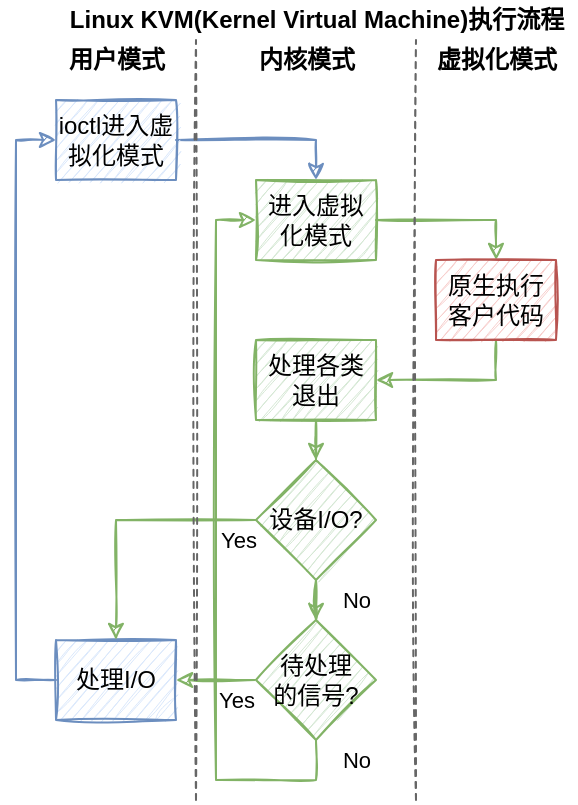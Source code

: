<?xml version="1.0"?>
<mxfile version="18.1.3">
  <diagram id="EjLPqHsa3jpSlwRIpOHd" name="Page-1">
    <mxGraphModel dx="2" dy="1" grid="1" gridSize="10" guides="1" tooltips="1" connect="1" arrows="1" fold="1" page="1" pageScale="1" pageWidth="850" pageHeight="1100" math="0" shadow="0">
      <root>
        <mxCell id="0"/>
        <mxCell id="1" parent="0"/>
        <mxCell id="koXDlwmjDdaLfzvJnXQm-22" style="edgeStyle=orthogonalEdgeStyle;rounded=0;sketch=1;orthogonalLoop=1;jettySize=auto;html=1;entryX=0.5;entryY=0;entryDx=0;entryDy=0;fillColor=#dae8fc;strokeColor=#6c8ebf;" parent="1" source="koXDlwmjDdaLfzvJnXQm-1" target="koXDlwmjDdaLfzvJnXQm-2" edge="1">
          <mxGeometry relative="1" as="geometry"/>
        </mxCell>
        <mxCell id="koXDlwmjDdaLfzvJnXQm-1" value="ioctl&#x8FDB;&#x5165;&#x865A;&#x62DF;&#x5316;&#x6A21;&#x5F0F;" style="rounded=0;whiteSpace=wrap;html=1;fillColor=#dae8fc;strokeColor=#6c8ebf;sketch=1;" parent="1" vertex="1">
          <mxGeometry x="100" y="80" width="60" height="40" as="geometry"/>
        </mxCell>
        <mxCell id="koXDlwmjDdaLfzvJnXQm-9" style="edgeStyle=orthogonalEdgeStyle;rounded=0;orthogonalLoop=1;jettySize=auto;html=1;fillColor=#d5e8d4;strokeColor=#82b366;sketch=1;entryX=0.5;entryY=0;entryDx=0;entryDy=0;" parent="1" source="koXDlwmjDdaLfzvJnXQm-2" target="koXDlwmjDdaLfzvJnXQm-3" edge="1">
          <mxGeometry relative="1" as="geometry">
            <mxPoint x="360" y="120" as="targetPoint"/>
            <Array as="points">
              <mxPoint x="320" y="140"/>
            </Array>
          </mxGeometry>
        </mxCell>
        <mxCell id="koXDlwmjDdaLfzvJnXQm-2" value="&#x8FDB;&#x5165;&#x865A;&#x62DF;&#x5316;&#x6A21;&#x5F0F;" style="rounded=0;whiteSpace=wrap;html=1;fillColor=#d5e8d4;strokeColor=#82b366;sketch=1;" parent="1" vertex="1">
          <mxGeometry x="200" y="120" width="60" height="40" as="geometry"/>
        </mxCell>
        <mxCell id="koXDlwmjDdaLfzvJnXQm-10" style="edgeStyle=orthogonalEdgeStyle;rounded=0;orthogonalLoop=1;jettySize=auto;html=1;fillColor=#d5e8d4;strokeColor=#82b366;sketch=1;exitX=0.5;exitY=1;exitDx=0;exitDy=0;" parent="1" source="koXDlwmjDdaLfzvJnXQm-3" target="koXDlwmjDdaLfzvJnXQm-4" edge="1">
          <mxGeometry relative="1" as="geometry">
            <mxPoint x="360" y="230" as="sourcePoint"/>
            <Array as="points">
              <mxPoint x="320" y="220"/>
            </Array>
          </mxGeometry>
        </mxCell>
        <mxCell id="koXDlwmjDdaLfzvJnXQm-3" value="&#x539F;&#x751F;&#x6267;&#x884C;&#x5BA2;&#x6237;&#x4EE3;&#x7801;" style="rounded=0;whiteSpace=wrap;html=1;fillColor=#f8cecc;strokeColor=#b85450;sketch=1;" parent="1" vertex="1">
          <mxGeometry x="290" y="160" width="60" height="40" as="geometry"/>
        </mxCell>
        <mxCell id="koXDlwmjDdaLfzvJnXQm-11" style="edgeStyle=orthogonalEdgeStyle;rounded=0;orthogonalLoop=1;jettySize=auto;html=1;fillColor=#d5e8d4;strokeColor=#82b366;sketch=1;" parent="1" source="koXDlwmjDdaLfzvJnXQm-4" target="koXDlwmjDdaLfzvJnXQm-6" edge="1">
          <mxGeometry relative="1" as="geometry"/>
        </mxCell>
        <mxCell id="koXDlwmjDdaLfzvJnXQm-4" value="&#x5904;&#x7406;&#x5404;&#x7C7B;&#x9000;&#x51FA;" style="rounded=0;whiteSpace=wrap;html=1;fillColor=#d5e8d4;strokeColor=#82b366;sketch=1;" parent="1" vertex="1">
          <mxGeometry x="200" y="200" width="60" height="40" as="geometry"/>
        </mxCell>
        <mxCell id="koXDlwmjDdaLfzvJnXQm-19" style="edgeStyle=orthogonalEdgeStyle;rounded=0;orthogonalLoop=1;jettySize=auto;html=1;fillColor=#dae8fc;strokeColor=#6c8ebf;sketch=1;" parent="1" source="koXDlwmjDdaLfzvJnXQm-5" target="koXDlwmjDdaLfzvJnXQm-1" edge="1">
          <mxGeometry relative="1" as="geometry">
            <Array as="points">
              <mxPoint x="80" y="370"/>
              <mxPoint x="80" y="100"/>
            </Array>
          </mxGeometry>
        </mxCell>
        <mxCell id="koXDlwmjDdaLfzvJnXQm-5" value="&#x5904;&#x7406;I/O" style="rounded=0;whiteSpace=wrap;html=1;fillColor=#dae8fc;strokeColor=#6c8ebf;sketch=1;" parent="1" vertex="1">
          <mxGeometry x="100" y="350" width="60" height="40" as="geometry"/>
        </mxCell>
        <mxCell id="koXDlwmjDdaLfzvJnXQm-12" value="No" style="edgeStyle=orthogonalEdgeStyle;rounded=0;orthogonalLoop=1;jettySize=auto;html=1;fillColor=#d5e8d4;strokeColor=#82b366;sketch=1;" parent="1" source="koXDlwmjDdaLfzvJnXQm-6" target="koXDlwmjDdaLfzvJnXQm-7" edge="1">
          <mxGeometry x="0.667" y="20" relative="1" as="geometry">
            <mxPoint as="offset"/>
          </mxGeometry>
        </mxCell>
        <mxCell id="koXDlwmjDdaLfzvJnXQm-13" value="Yes" style="edgeStyle=orthogonalEdgeStyle;rounded=0;orthogonalLoop=1;jettySize=auto;html=1;fillColor=#d5e8d4;strokeColor=#82b366;sketch=1;" parent="1" source="koXDlwmjDdaLfzvJnXQm-6" target="koXDlwmjDdaLfzvJnXQm-5" edge="1">
          <mxGeometry x="-0.857" y="10" relative="1" as="geometry">
            <mxPoint as="offset"/>
          </mxGeometry>
        </mxCell>
        <mxCell id="koXDlwmjDdaLfzvJnXQm-6" value="&#x8BBE;&#x5907;I/O?" style="rhombus;whiteSpace=wrap;html=1;fillColor=#d5e8d4;strokeColor=#82b366;sketch=1;" parent="1" vertex="1">
          <mxGeometry x="200" y="260" width="60" height="60" as="geometry"/>
        </mxCell>
        <mxCell id="koXDlwmjDdaLfzvJnXQm-14" value="No" style="edgeStyle=orthogonalEdgeStyle;rounded=0;orthogonalLoop=1;jettySize=auto;html=1;fillColor=#d5e8d4;strokeColor=#82b366;sketch=1;" parent="1" source="koXDlwmjDdaLfzvJnXQm-7" target="koXDlwmjDdaLfzvJnXQm-2" edge="1">
          <mxGeometry x="-0.947" y="20" relative="1" as="geometry">
            <Array as="points">
              <mxPoint x="230" y="420"/>
              <mxPoint x="180" y="420"/>
              <mxPoint x="180" y="140"/>
            </Array>
            <mxPoint as="offset"/>
          </mxGeometry>
        </mxCell>
        <mxCell id="koXDlwmjDdaLfzvJnXQm-15" value="Yes" style="edgeStyle=orthogonalEdgeStyle;rounded=0;orthogonalLoop=1;jettySize=auto;html=1;fillColor=#d5e8d4;strokeColor=#82b366;sketch=1;" parent="1" source="koXDlwmjDdaLfzvJnXQm-7" target="koXDlwmjDdaLfzvJnXQm-5" edge="1">
          <mxGeometry x="-0.5" y="10" relative="1" as="geometry">
            <mxPoint as="offset"/>
          </mxGeometry>
        </mxCell>
        <mxCell id="koXDlwmjDdaLfzvJnXQm-7" value="&#x5F85;&#x5904;&#x7406;&lt;br&gt;&#x7684;&#x4FE1;&#x53F7;?" style="rhombus;whiteSpace=wrap;html=1;fillColor=#d5e8d4;strokeColor=#82b366;sketch=1;" parent="1" vertex="1">
          <mxGeometry x="200" y="340" width="60" height="60" as="geometry"/>
        </mxCell>
        <mxCell id="koXDlwmjDdaLfzvJnXQm-16" value="" style="endArrow=none;dashed=1;html=1;rounded=0;fillColor=#f5f5f5;strokeColor=#666666;sketch=1;" parent="1" edge="1">
          <mxGeometry width="50" height="50" relative="1" as="geometry">
            <mxPoint x="170" y="430" as="sourcePoint"/>
            <mxPoint x="170" y="50" as="targetPoint"/>
          </mxGeometry>
        </mxCell>
        <mxCell id="koXDlwmjDdaLfzvJnXQm-17" value="" style="endArrow=none;dashed=1;html=1;rounded=0;fillColor=#f5f5f5;strokeColor=#666666;sketch=1;" parent="1" edge="1">
          <mxGeometry width="50" height="50" relative="1" as="geometry">
            <mxPoint x="280" y="430" as="sourcePoint"/>
            <mxPoint x="280" y="50" as="targetPoint"/>
          </mxGeometry>
        </mxCell>
        <mxCell id="koXDlwmjDdaLfzvJnXQm-18" value="&lt;b&gt;&#x7528;&#x6237;&#x6A21;&#x5F0F;&lt;/b&gt;" style="text;html=1;align=center;verticalAlign=middle;resizable=0;points=[];autosize=1;strokeColor=none;fillColor=none;sketch=1;" parent="1" vertex="1">
          <mxGeometry x="100" y="50" width="60" height="20" as="geometry"/>
        </mxCell>
        <mxCell id="koXDlwmjDdaLfzvJnXQm-20" value="&lt;b&gt;&#x5185;&#x6838;&#x6A21;&#x5F0F;&lt;/b&gt;" style="text;html=1;align=center;verticalAlign=middle;resizable=0;points=[];autosize=1;strokeColor=none;fillColor=none;sketch=1;" parent="1" vertex="1">
          <mxGeometry x="195" y="50" width="60" height="20" as="geometry"/>
        </mxCell>
        <mxCell id="koXDlwmjDdaLfzvJnXQm-21" value="&lt;b&gt;&#x865A;&#x62DF;&#x5316;&#x6A21;&#x5F0F;&lt;/b&gt;" style="text;html=1;align=center;verticalAlign=middle;resizable=0;points=[];autosize=1;strokeColor=none;fillColor=none;sketch=1;" parent="1" vertex="1">
          <mxGeometry x="280" y="50" width="80" height="20" as="geometry"/>
        </mxCell>
        <mxCell id="Cl6PSrrrf85oCCoB7EY7-1" value="&lt;b&gt;Linux KVM(Kernel Virtual Machine)&#x6267;&#x884C;&#x6D41;&#x7A0B;&lt;/b&gt;" style="text;html=1;align=center;verticalAlign=middle;resizable=0;points=[];autosize=1;strokeColor=none;fillColor=none;sketch=1;" parent="1" vertex="1">
          <mxGeometry x="100" y="30" width="260" height="20" as="geometry"/>
        </mxCell>
      </root>
    </mxGraphModel>
  </diagram>
</mxfile>
